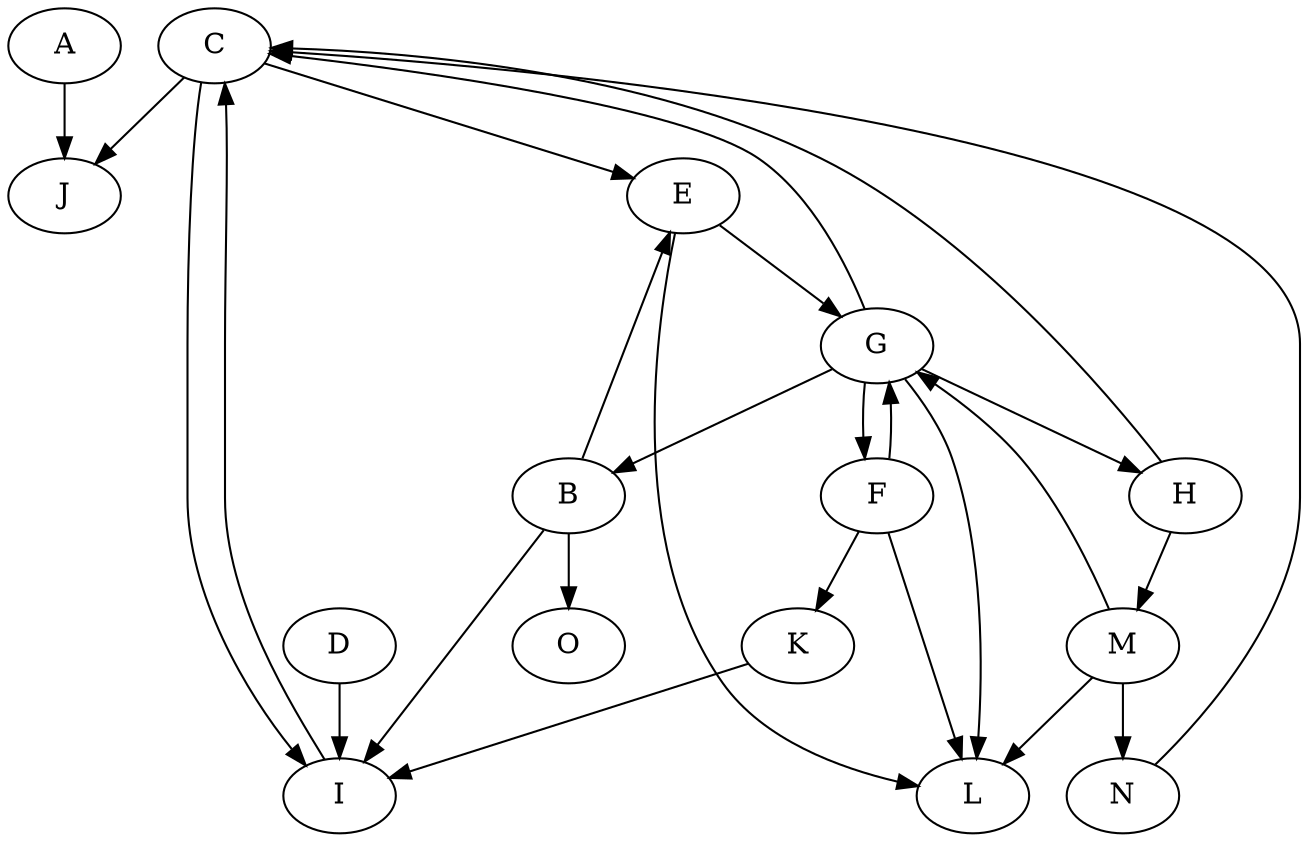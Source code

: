 strict digraph {
A;
B;
C;
D;
E;
F;
G;
H;
I;
J;
K;
L;
M;
N;
O;
A -> J [weight=7];
B -> E [weight=8];
B -> I [weight=7];
B -> O [weight=4];
C -> E [weight=4];
C -> I [weight=7];
C -> J [weight=1];
D -> I [weight=7];
E -> G [weight=8];
E -> L [weight=8];
F -> G [weight=1];
F -> K [weight=9];
F -> L [weight=6];
G -> B [weight=4];
G -> C [weight=4];
G -> F [weight=8];
G -> H [weight=10];
G -> L [weight=9];
H -> C [weight=4];
H -> M [weight=7];
I -> C [weight=6];
K -> I [weight=8];
M -> G [weight=3];
M -> L [weight=7];
M -> N [weight=8];
N -> C [weight=1];
}
